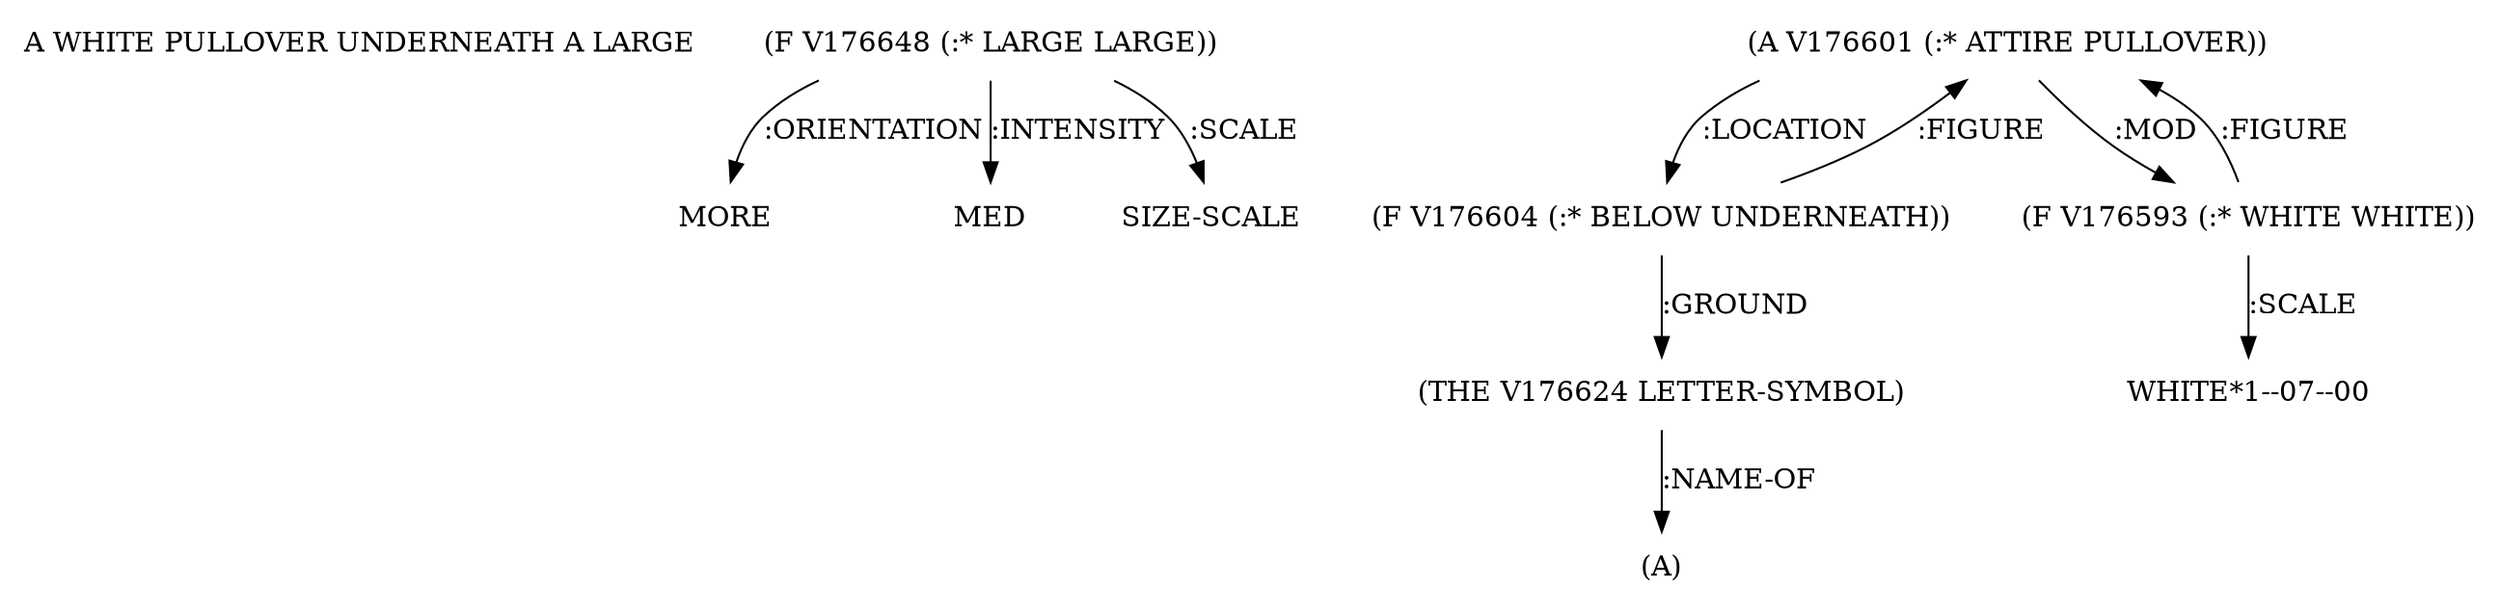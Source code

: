 digraph Terms {
  node [shape=none]
  "A WHITE PULLOVER UNDERNEATH A LARGE"
  "V176648" [label="(F V176648 (:* LARGE LARGE))"]
  "V176648" -> "NT177496" [label=":ORIENTATION"]
  "NT177496" [label="MORE"]
  "V176648" -> "NT177497" [label=":INTENSITY"]
  "NT177497" [label="MED"]
  "V176648" -> "NT177498" [label=":SCALE"]
  "NT177498" [label="SIZE-SCALE"]
  "V176601" [label="(A V176601 (:* ATTIRE PULLOVER))"]
  "V176601" -> "V176604" [label=":LOCATION"]
  "V176601" -> "V176593" [label=":MOD"]
  "V176593" [label="(F V176593 (:* WHITE WHITE))"]
  "V176593" -> "V176601" [label=":FIGURE"]
  "V176593" -> "NT177499" [label=":SCALE"]
  "NT177499" [label="WHITE*1--07--00"]
  "V176604" [label="(F V176604 (:* BELOW UNDERNEATH))"]
  "V176604" -> "V176624" [label=":GROUND"]
  "V176604" -> "V176601" [label=":FIGURE"]
  "V176624" [label="(THE V176624 LETTER-SYMBOL)"]
  "V176624" -> "NT177500" [label=":NAME-OF"]
  "NT177500" [label="(A)"]
}
